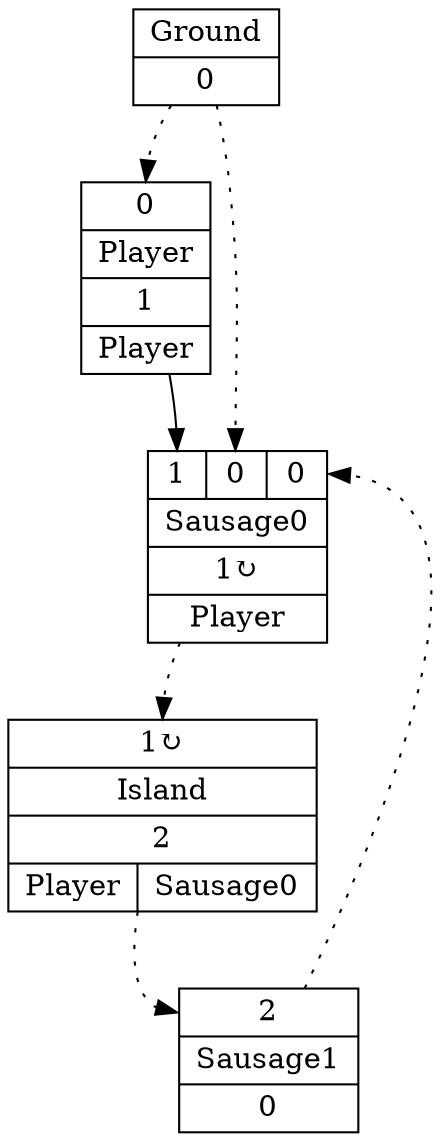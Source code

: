digraph G {
node [shape=record];
Player[ label ="{{<GroundP>0}|{Player}|<PlayerOUT>1|{Player}}"];
Ground[ label ="{{Ground}|<GroundOUT>0}"];
Sausage0[ label ="{{<Player>1|<GroundP>0|<Sausage1P>0}|{Sausage0}|<Sausage0OUT>1&#8635;|{Player}}"];
Sausage1[ label ="{{<IslandP>2}|{Sausage1}|<Sausage1OUT>0}"];
Island[ label ="{{<Sausage0P>1&#8635;}|{Island}|<IslandOUT>2|{Player|Sausage0}}"];
	"Ground" -> "Player":GroundP [style=dotted];
	"Player" -> "Sausage0":Player;
	"Ground" -> "Sausage0":GroundP [style=dotted];
	"Sausage1" -> "Sausage0":Sausage1P [style=dotted];
	"Sausage0" -> "Island":Sausage0P [style=dotted];
	"Island" -> "Sausage1":IslandP [style=dotted];
}